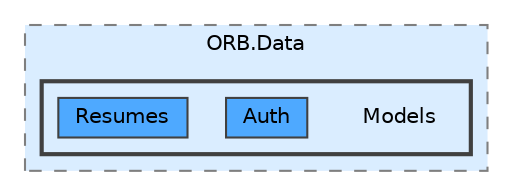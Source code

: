 digraph "Models"
{
 // INTERACTIVE_SVG=YES
 // LATEX_PDF_SIZE
  bgcolor="transparent";
  edge [fontname=Helvetica,fontsize=10,labelfontname=Helvetica,labelfontsize=10];
  node [fontname=Helvetica,fontsize=10,shape=box,height=0.2,width=0.4];
  compound=true
  subgraph clusterdir_4f1e8d14e0617925ddfa05cddb79a38a {
    graph [ bgcolor="#daedff", pencolor="grey50", label="ORB.Data", fontname=Helvetica,fontsize=10 style="filled,dashed", URL="dir_4f1e8d14e0617925ddfa05cddb79a38a.html",tooltip=""]
  subgraph clusterdir_9f155d1e0ad591fc7dbbeba797801cd2 {
    graph [ bgcolor="#daedff", pencolor="grey25", label="", fontname=Helvetica,fontsize=10 style="filled,bold", URL="dir_9f155d1e0ad591fc7dbbeba797801cd2.html",tooltip=""]
    dir_9f155d1e0ad591fc7dbbeba797801cd2 [shape=plaintext, label="Models"];
  dir_1a488048ff5f64ea07aaab4b09382ee0 [label="Auth", fillcolor="#4ea9ff", color="grey25", style="filled", URL="dir_1a488048ff5f64ea07aaab4b09382ee0.html",tooltip=""];
  dir_b0f758825230092a623d2ddb4021d599 [label="Resumes", fillcolor="#4ea9ff", color="grey25", style="filled", URL="dir_b0f758825230092a623d2ddb4021d599.html",tooltip=""];
  }
  }
}
